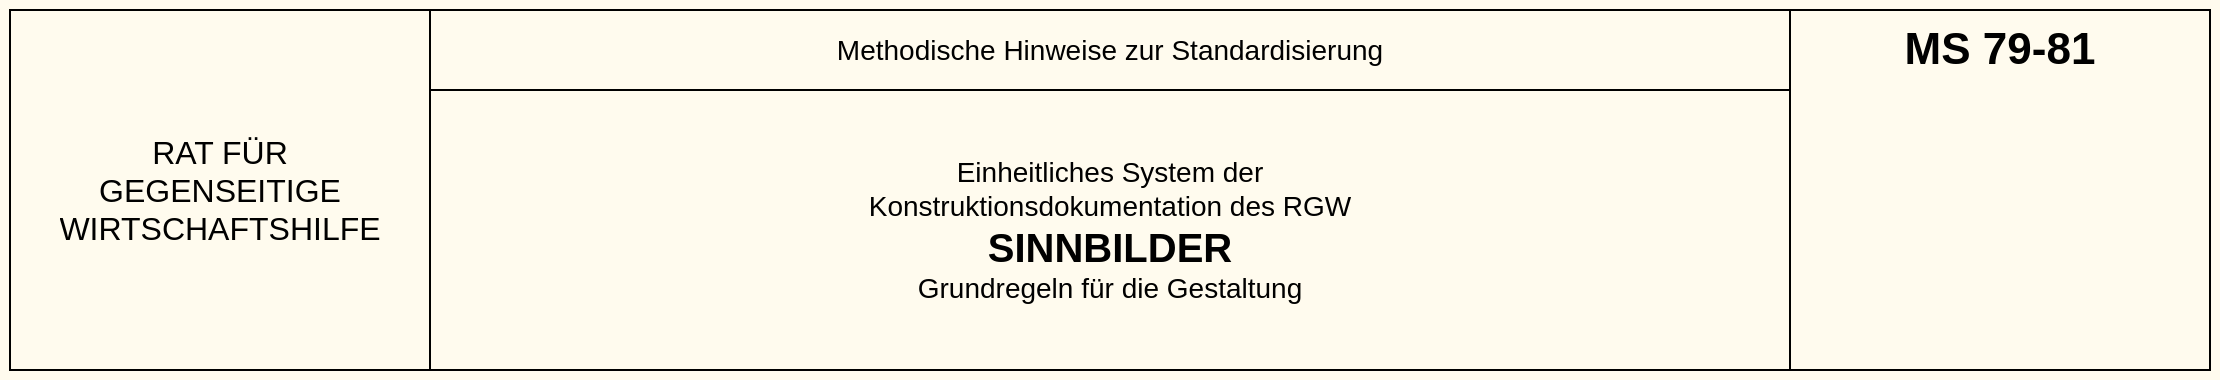 <mxfile compressed="false" version="15.8.4" type="device">
  <diagram id="yYwLtTzyvhaKZbNxficX" name="Page-1">
    <mxGraphModel dx="1422" dy="878" grid="1" gridSize="5" guides="1" tooltips="1" connect="1" arrows="1" fold="1" page="1" pageScale="1" pageWidth="1169" pageHeight="827" math="0" shadow="0">
      <root>
        <mxCell id="0" />
        <mxCell id="1" parent="0" />
        <mxCell id="6wwsTJ6x3xA64zQriAsa-1" value="" style="group;allowArrows=0;dropTarget=0;recursiveResize=0;expand=0;movable=0;resizable=0;rotatable=0;deletable=0;cloneable=0;" parent="1" vertex="1" connectable="0">
          <mxGeometry x="35" y="35" width="1110" height="190" as="geometry" />
        </mxCell>
        <mxCell id="WTWu1_T0GIx34gU1A8MT-1" value="" style="whiteSpace=wrap;html=1;strokeColor=none;fillColor=#fff2cc;opacity=33;connectable=0;allowArrows=0;recursiveResize=0;expand=0;movable=0;resizable=0;rotatable=0;cloneable=0;deletable=0;" parent="6wwsTJ6x3xA64zQriAsa-1" vertex="1">
          <mxGeometry width="1110" height="190" as="geometry" />
        </mxCell>
        <mxCell id="seVKvCqvTzsUIqkJmeDL-1" value="" style="shape=table;startSize=0;container=0;collapsible=0;childLayout=tableLayout;strokeColor=default;gradientColor=none;deletable=0;cloneable=0;rotatable=0;resizable=0;movable=0;allowArrows=0;connectable=0;fillColor=none;aspect=fixed;expand=0;dropTarget=0;" parent="6wwsTJ6x3xA64zQriAsa-1" vertex="1">
          <mxGeometry x="215" y="5" width="680" height="180" as="geometry" />
        </mxCell>
        <mxCell id="seVKvCqvTzsUIqkJmeDL-2" value="" style="shape=partialRectangle;collapsible=0;dropTarget=0;pointerEvents=0;fillColor=none;top=0;left=0;bottom=0;right=0;points=[[0,0.5],[1,0.5]];portConstraint=eastwest;strokeColor=default;movable=0;rotatable=0;cloneable=0;deletable=0;allowArrows=0;expand=0;resizable=0;recursiveResize=0;connectable=0;" parent="seVKvCqvTzsUIqkJmeDL-1" vertex="1">
          <mxGeometry width="680" height="40" as="geometry" />
        </mxCell>
        <mxCell id="seVKvCqvTzsUIqkJmeDL-3" value="Methodische Hinweise zur Standardisierung" style="shape=partialRectangle;html=1;whiteSpace=wrap;connectable=0;overflow=hidden;fillColor=none;top=0;left=0;bottom=0;right=0;pointerEvents=1;strokeColor=default;fontSize=14;movable=0;rotatable=0;cloneable=0;deletable=0;allowArrows=0;expand=0;resizable=0;recursiveResize=0;" parent="seVKvCqvTzsUIqkJmeDL-2" vertex="1">
          <mxGeometry width="680" height="40" as="geometry">
            <mxRectangle width="680" height="40" as="alternateBounds" />
          </mxGeometry>
        </mxCell>
        <mxCell id="seVKvCqvTzsUIqkJmeDL-4" value="" style="shape=partialRectangle;collapsible=0;dropTarget=0;pointerEvents=0;fillColor=none;top=0;left=0;bottom=0;right=0;points=[[0,0.5],[1,0.5]];portConstraint=eastwest;strokeColor=default;movable=0;rotatable=0;cloneable=0;deletable=0;allowArrows=0;expand=0;resizable=0;recursiveResize=0;connectable=0;" parent="seVKvCqvTzsUIqkJmeDL-1" vertex="1">
          <mxGeometry y="40" width="680" height="140" as="geometry" />
        </mxCell>
        <mxCell id="seVKvCqvTzsUIqkJmeDL-5" value="&lt;font style=&quot;font-size: 14px&quot;&gt;Einheitliches System der&lt;br&gt;Konstruktionsdokumentation des RGW&lt;/font&gt;&lt;br&gt;&lt;b&gt;&lt;font style=&quot;font-size: 20px&quot;&gt;SINNBILDER&lt;/font&gt;&lt;/b&gt;&lt;font&gt;&lt;br&gt;&lt;font style=&quot;font-size: 14px&quot;&gt;Grundregeln für die Gestaltung&lt;/font&gt;&lt;/font&gt;" style="shape=partialRectangle;html=1;whiteSpace=wrap;connectable=0;overflow=hidden;fillColor=none;top=0;left=0;bottom=0;right=0;pointerEvents=1;strokeColor=default;movable=0;rotatable=0;cloneable=0;deletable=0;allowArrows=0;expand=0;resizable=0;recursiveResize=0;" parent="seVKvCqvTzsUIqkJmeDL-4" vertex="1">
          <mxGeometry width="680" height="140" as="geometry">
            <mxRectangle width="680" height="140" as="alternateBounds" />
          </mxGeometry>
        </mxCell>
        <mxCell id="seVKvCqvTzsUIqkJmeDL-6" value="" style="shape=table;startSize=0;container=0;collapsible=0;childLayout=tableLayout;strokeColor=default;gradientColor=none;aspect=fixed;deletable=0;cloneable=0;rotatable=0;resizable=0;movable=0;allowArrows=0;connectable=0;fillColor=none;expand=0;dropTarget=0;" parent="6wwsTJ6x3xA64zQriAsa-1" vertex="1">
          <mxGeometry x="5" y="5" width="210" height="180" as="geometry" />
        </mxCell>
        <mxCell id="seVKvCqvTzsUIqkJmeDL-7" value="" style="shape=partialRectangle;collapsible=0;dropTarget=0;pointerEvents=0;fillColor=none;top=0;left=0;bottom=0;right=0;points=[[0,0.5],[1,0.5]];portConstraint=eastwest;strokeColor=default;movable=0;rotatable=0;cloneable=0;deletable=0;allowArrows=0;expand=0;resizable=0;recursiveResize=0;" parent="seVKvCqvTzsUIqkJmeDL-6" vertex="1">
          <mxGeometry width="210" height="180" as="geometry" />
        </mxCell>
        <mxCell id="seVKvCqvTzsUIqkJmeDL-8" value="&lt;span style=&quot;font-size: 16px&quot;&gt;RAT FÜR&lt;br&gt;GEGENSEITIGE&lt;br&gt;WIRTSCHAFTSHILFE&lt;/span&gt;" style="shape=partialRectangle;html=1;whiteSpace=wrap;connectable=0;overflow=hidden;fillColor=none;top=0;left=0;bottom=0;right=0;pointerEvents=1;strokeColor=default;fontSize=16;movable=0;rotatable=0;cloneable=0;deletable=0;allowArrows=0;expand=0;resizable=0;recursiveResize=0;" parent="seVKvCqvTzsUIqkJmeDL-7" vertex="1">
          <mxGeometry width="210" height="180" as="geometry">
            <mxRectangle width="210" height="180" as="alternateBounds" />
          </mxGeometry>
        </mxCell>
        <mxCell id="seVKvCqvTzsUIqkJmeDL-9" value="" style="shape=table;startSize=0;container=0;collapsible=0;childLayout=tableLayout;strokeColor=default;gradientColor=none;aspect=fixed;deletable=0;cloneable=0;rotatable=0;resizable=0;movable=0;allowArrows=0;connectable=0;fillColor=none;expand=0;dropTarget=0;" parent="6wwsTJ6x3xA64zQriAsa-1" vertex="1">
          <mxGeometry x="895" y="5" width="210" height="180" as="geometry" />
        </mxCell>
        <mxCell id="seVKvCqvTzsUIqkJmeDL-10" value="" style="shape=partialRectangle;collapsible=0;dropTarget=0;pointerEvents=0;fillColor=none;top=0;left=0;bottom=0;right=0;points=[[0,0.5],[1,0.5]];portConstraint=eastwest;strokeColor=default;movable=0;rotatable=0;cloneable=0;deletable=0;allowArrows=0;expand=0;resizable=0;connectable=0;recursiveResize=0;" parent="seVKvCqvTzsUIqkJmeDL-9" vertex="1">
          <mxGeometry width="210" height="180" as="geometry" />
        </mxCell>
        <mxCell id="seVKvCqvTzsUIqkJmeDL-11" value="MS 79-81" style="shape=partialRectangle;html=1;whiteSpace=wrap;connectable=0;overflow=hidden;fillColor=none;top=0;left=0;bottom=0;right=0;pointerEvents=1;strokeColor=default;fontSize=22;fontStyle=1;verticalAlign=top;movable=0;rotatable=0;cloneable=0;deletable=0;allowArrows=0;expand=0;resizable=0;recursiveResize=0;" parent="seVKvCqvTzsUIqkJmeDL-10" vertex="1">
          <mxGeometry width="210" height="180" as="geometry">
            <mxRectangle width="210" height="180" as="alternateBounds" />
          </mxGeometry>
        </mxCell>
      </root>
    </mxGraphModel>
  </diagram>
</mxfile>
